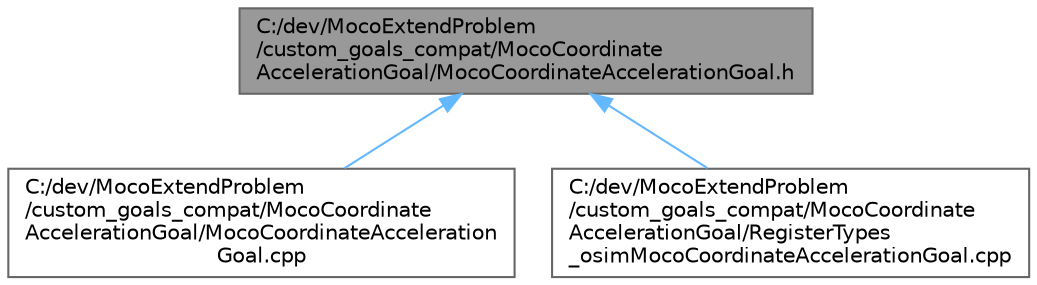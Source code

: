digraph "C:/dev/MocoExtendProblem/custom_goals_compat/MocoCoordinateAccelerationGoal/MocoCoordinateAccelerationGoal.h"
{
 // LATEX_PDF_SIZE
  bgcolor="transparent";
  edge [fontname=Helvetica,fontsize=10,labelfontname=Helvetica,labelfontsize=10];
  node [fontname=Helvetica,fontsize=10,shape=box,height=0.2,width=0.4];
  Node1 [id="Node000001",label="C:/dev/MocoExtendProblem\l/custom_goals_compat/MocoCoordinate\lAccelerationGoal/MocoCoordinateAccelerationGoal.h",height=0.2,width=0.4,color="gray40", fillcolor="grey60", style="filled", fontcolor="black",tooltip=" "];
  Node1 -> Node2 [id="edge1_Node000001_Node000002",dir="back",color="steelblue1",style="solid",tooltip=" "];
  Node2 [id="Node000002",label="C:/dev/MocoExtendProblem\l/custom_goals_compat/MocoCoordinate\lAccelerationGoal/MocoCoordinateAcceleration\lGoal.cpp",height=0.2,width=0.4,color="grey40", fillcolor="white", style="filled",URL="$compat_2_moco_coordinate_acceleration_goal_2_moco_coordinate_acceleration_goal_8cpp.html",tooltip=" "];
  Node1 -> Node3 [id="edge2_Node000001_Node000003",dir="back",color="steelblue1",style="solid",tooltip=" "];
  Node3 [id="Node000003",label="C:/dev/MocoExtendProblem\l/custom_goals_compat/MocoCoordinate\lAccelerationGoal/RegisterTypes\l_osimMocoCoordinateAccelerationGoal.cpp",height=0.2,width=0.4,color="grey40", fillcolor="white", style="filled",URL="$compat_2_moco_coordinate_acceleration_goal_2_register_types__osim_moco_coordinate_acceleration_goal_8cpp.html",tooltip=" "];
}
